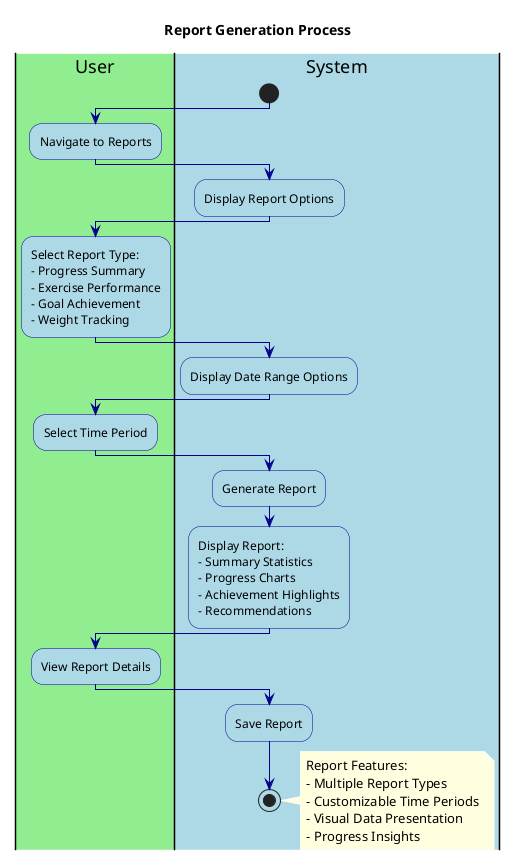 @startuml ReportGeneration

' Styling
skinparam backgroundColor white
skinparam activity {
    BackgroundColor LightBlue
    BorderColor DarkBlue
    FontColor Black
}
skinparam arrow {
    Color DarkBlue
    FontColor Black
}
skinparam note {
    BackgroundColor LightYellow
    BorderColor DarkYellow
    FontColor Black
}

title Report Generation Process

|#LightGreen|User|
|#LightBlue|System|

start

|User|
:Navigate to Reports;

|System|
:Display Report Options;

|User|
:Select Report Type:
- Progress Summary
- Exercise Performance
- Goal Achievement
- Weight Tracking;

|System|
:Display Date Range Options;

|User|
:Select Time Period;

|System|
:Generate Report;

:Display Report:
- Summary Statistics
- Progress Charts
- Achievement Highlights
- Recommendations;

|User|
:View Report Details;

|System|
:Save Report;

stop

note right
  Report Features:
  - Multiple Report Types
  - Customizable Time Periods
  - Visual Data Presentation
  - Progress Insights
end note

@enduml 